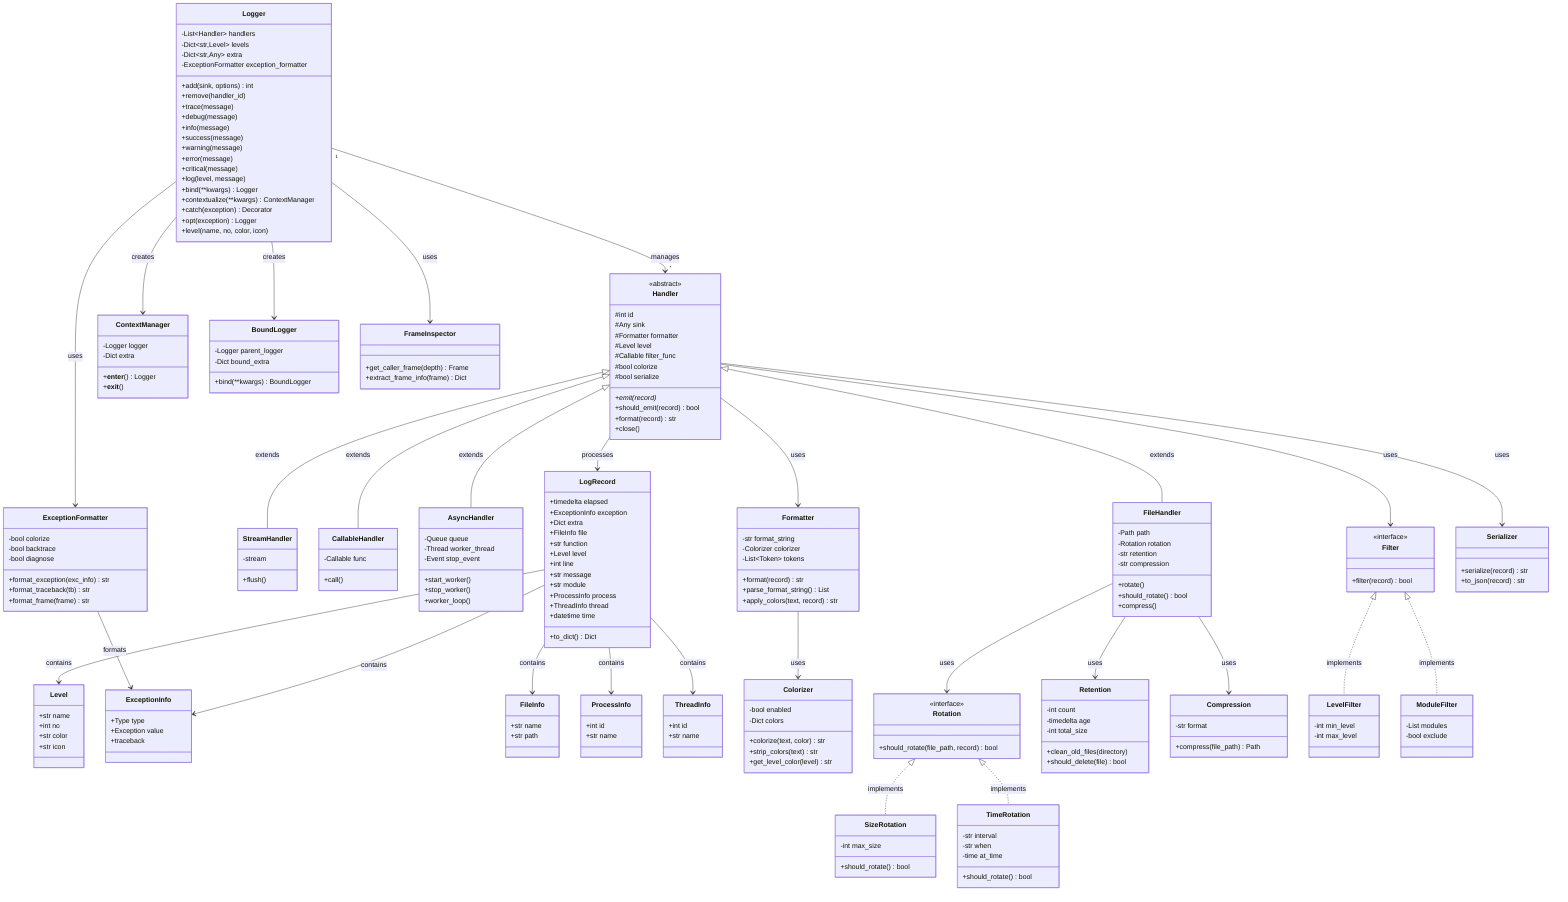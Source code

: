 classDiagram
    %% Core Logger
    class Logger {
        -List~Handler~ handlers
        -Dict~str,Level~ levels
        -Dict~str,Any~ extra
        -ExceptionFormatter exception_formatter
        +add(sink, options) int
        +remove(handler_id)
        +trace(message)
        +debug(message)
        +info(message)
        +success(message)
        +warning(message)
        +error(message)
        +critical(message)
        +log(level, message)
        +bind(**kwargs) Logger
        +contextualize(**kwargs) ContextManager
        +catch(exception) Decorator
        +opt(exception) Logger
        +level(name, no, color, icon)
    }

    %% Handler Hierarchy
    class Handler {
        <<abstract>>
        #int id
        #Any sink
        #Formatter formatter
        #Level level
        #Callable filter_func
        #bool colorize
        #bool serialize
        +emit(record)*
        +should_emit(record) bool
        +format(record) str
        +close()
    }

    class FileHandler {
        -Path path
        -Rotation rotation
        -str retention
        -str compression
        +rotate()
        +should_rotate() bool
        +compress()
    }

    class StreamHandler {
        -stream
        +flush()
    }

    class CallableHandler {
        -Callable func
        +call()
    }

    class AsyncHandler {
        -Queue queue
        -Thread worker_thread
        -Event stop_event
        +start_worker()
        +stop_worker()
        +worker_loop()
    }

    %% LogRecord and related
    class LogRecord {
        +timedelta elapsed
        +ExceptionInfo exception
        +Dict extra
        +FileInfo file
        +str function
        +Level level
        +int line
        +str message
        +str module
        +ProcessInfo process
        +ThreadInfo thread
        +datetime time
        +to_dict() Dict
    }

    class Level {
        +str name
        +int no
        +str color
        +str icon
    }

    class ExceptionInfo {
        +Type type
        +Exception value
        +traceback
    }

    class FileInfo {
        +str name
        +str path
    }

    class ProcessInfo {
        +int id
        +str name
    }

    class ThreadInfo {
        +int id
        +str name
    }

    %% Formatting System
    class Formatter {
        -str format_string
        -Colorizer colorizer
        -List~Token~ tokens
        +format(record) str
        +parse_format_string() List
        +apply_colors(text, record) str
    }

    class Colorizer {
        -bool enabled
        -Dict colors
        +colorize(text, color) str
        +strip_colors(text) str
        +get_level_color(level) str
    }

    class ExceptionFormatter {
        -bool colorize
        -bool backtrace
        -bool diagnose
        +format_exception(exc_info) str
        +format_traceback(tb) str
        +format_frame(frame) str
    }

    %% Rotation System
    class Rotation {
        <<interface>>
        +should_rotate(file_path, record) bool
    }

    class SizeRotation {
        -int max_size
        +should_rotate() bool
    }

    class TimeRotation {
        -str interval
        -str when
        -time at_time
        +should_rotate() bool
    }

    class Retention {
        -int count
        -timedelta age
        -int total_size
        +clean_old_files(directory)
        +should_delete(file) bool
    }

    class Compression {
        -str format
        +compress(file_path) Path
    }

    %% Filter System
    class Filter {
        <<interface>>
        +filter(record) bool
    }

    class LevelFilter {
        -int min_level
        -int max_level
    }

    class ModuleFilter {
        -List modules
        -bool exclude
    }

    %% Context System
    class ContextManager {
        -Logger logger
        -Dict extra
        +__enter__() Logger
        +__exit__()
    }

    class BoundLogger {
        -Logger parent_logger
        -Dict bound_extra
        +bind(**kwargs) BoundLogger
    }

    %% Utilities
    class FrameInspector {
        +get_caller_frame(depth) Frame
        +extract_frame_info(frame) Dict
    }

    class Serializer {
        +serialize(record) str
        +to_json(record) str
    }

    %% Relationships
    Logger "1" --> "*" Handler : manages
    Logger --> ExceptionFormatter : uses
    Logger --> FrameInspector : uses
    Logger --> ContextManager : creates
    Logger --> BoundLogger : creates
    
    Handler <|-- FileHandler : extends
    Handler <|-- StreamHandler : extends
    Handler <|-- CallableHandler : extends
    Handler <|-- AsyncHandler : extends
    Handler --> Formatter : uses
    Handler --> Filter : uses
    Handler --> LogRecord : processes
    
    FileHandler --> Rotation : uses
    FileHandler --> Retention : uses
    FileHandler --> Compression : uses
    
    Rotation <|.. SizeRotation : implements
    Rotation <|.. TimeRotation : implements
    
    Filter <|.. LevelFilter : implements
    Filter <|.. ModuleFilter : implements
    
    Formatter --> Colorizer : uses
    Handler --> Serializer : uses
    
    LogRecord --> Level : contains
    LogRecord --> ExceptionInfo : contains
    LogRecord --> FileInfo : contains
    LogRecord --> ProcessInfo : contains
    LogRecord --> ThreadInfo : contains
    
    ExceptionFormatter --> ExceptionInfo : formats